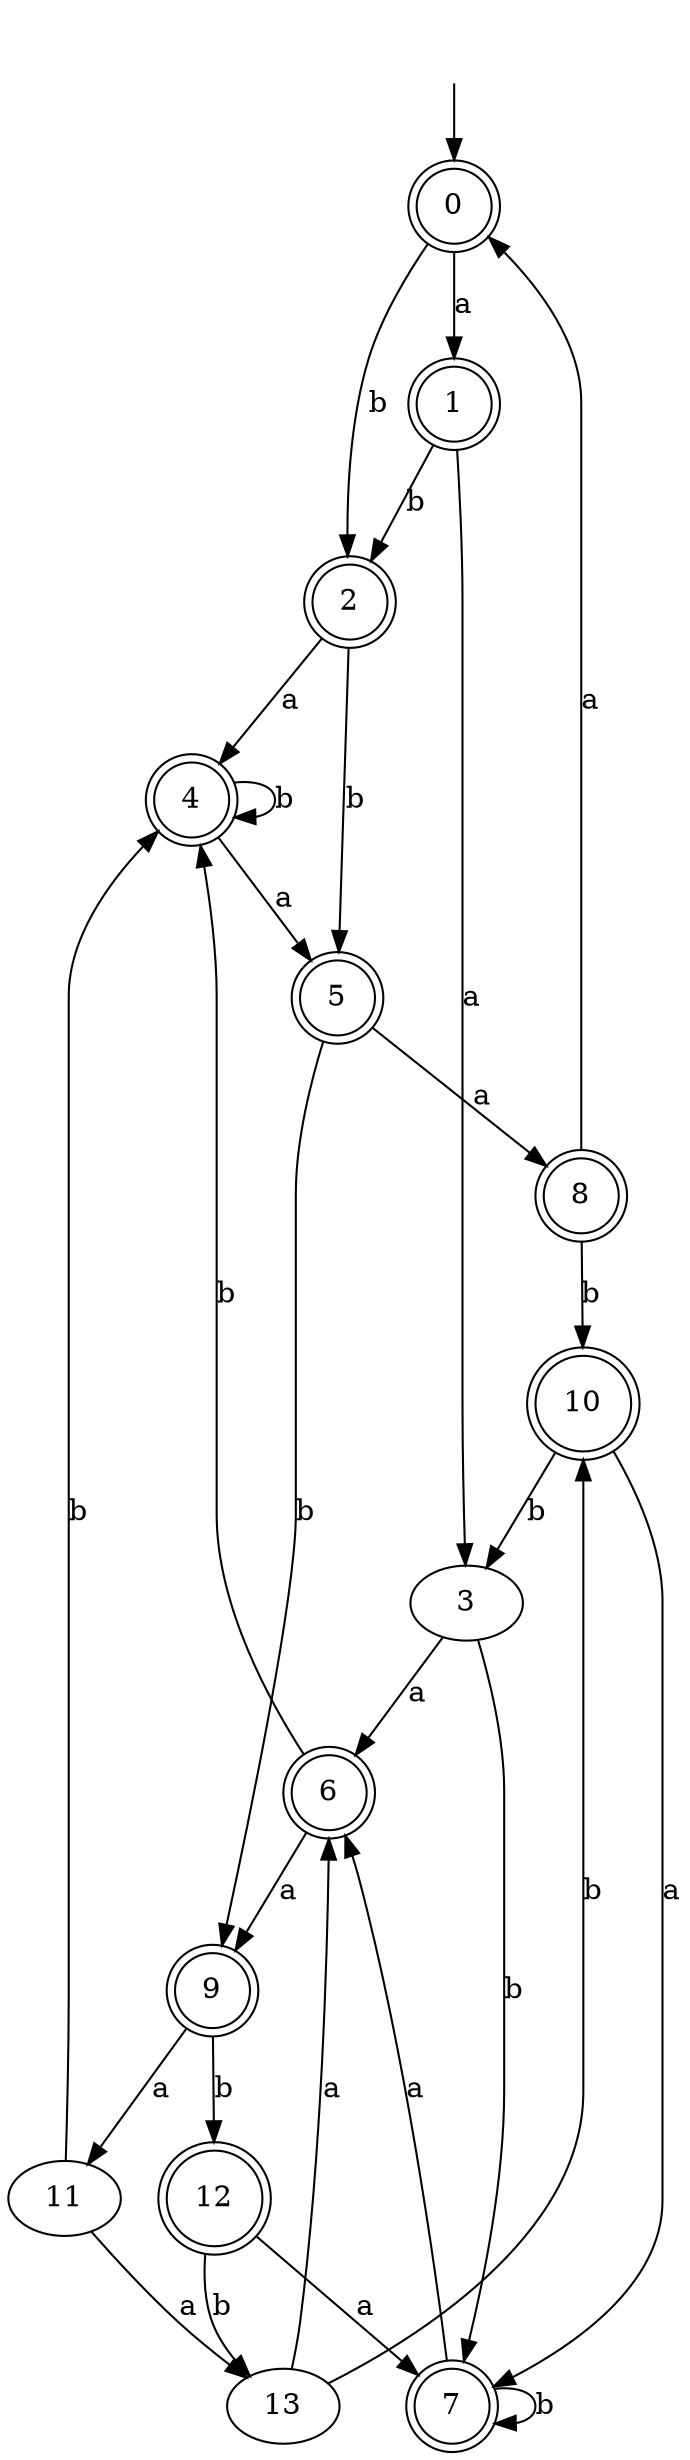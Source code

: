 digraph RandomDFA {
  __start0 [label="", shape=none];
  __start0 -> 0 [label=""];
  0 [shape=circle] [shape=doublecircle]
  0 -> 1 [label="a"]
  0 -> 2 [label="b"]
  1 [shape=doublecircle]
  1 -> 3 [label="a"]
  1 -> 2 [label="b"]
  2 [shape=doublecircle]
  2 -> 4 [label="a"]
  2 -> 5 [label="b"]
  3
  3 -> 6 [label="a"]
  3 -> 7 [label="b"]
  4 [shape=doublecircle]
  4 -> 5 [label="a"]
  4 -> 4 [label="b"]
  5 [shape=doublecircle]
  5 -> 8 [label="a"]
  5 -> 9 [label="b"]
  6 [shape=doublecircle]
  6 -> 9 [label="a"]
  6 -> 4 [label="b"]
  7 [shape=doublecircle]
  7 -> 6 [label="a"]
  7 -> 7 [label="b"]
  8 [shape=doublecircle]
  8 -> 0 [label="a"]
  8 -> 10 [label="b"]
  9 [shape=doublecircle]
  9 -> 11 [label="a"]
  9 -> 12 [label="b"]
  10 [shape=doublecircle]
  10 -> 7 [label="a"]
  10 -> 3 [label="b"]
  11
  11 -> 13 [label="a"]
  11 -> 4 [label="b"]
  12 [shape=doublecircle]
  12 -> 7 [label="a"]
  12 -> 13 [label="b"]
  13
  13 -> 6 [label="a"]
  13 -> 10 [label="b"]
}
